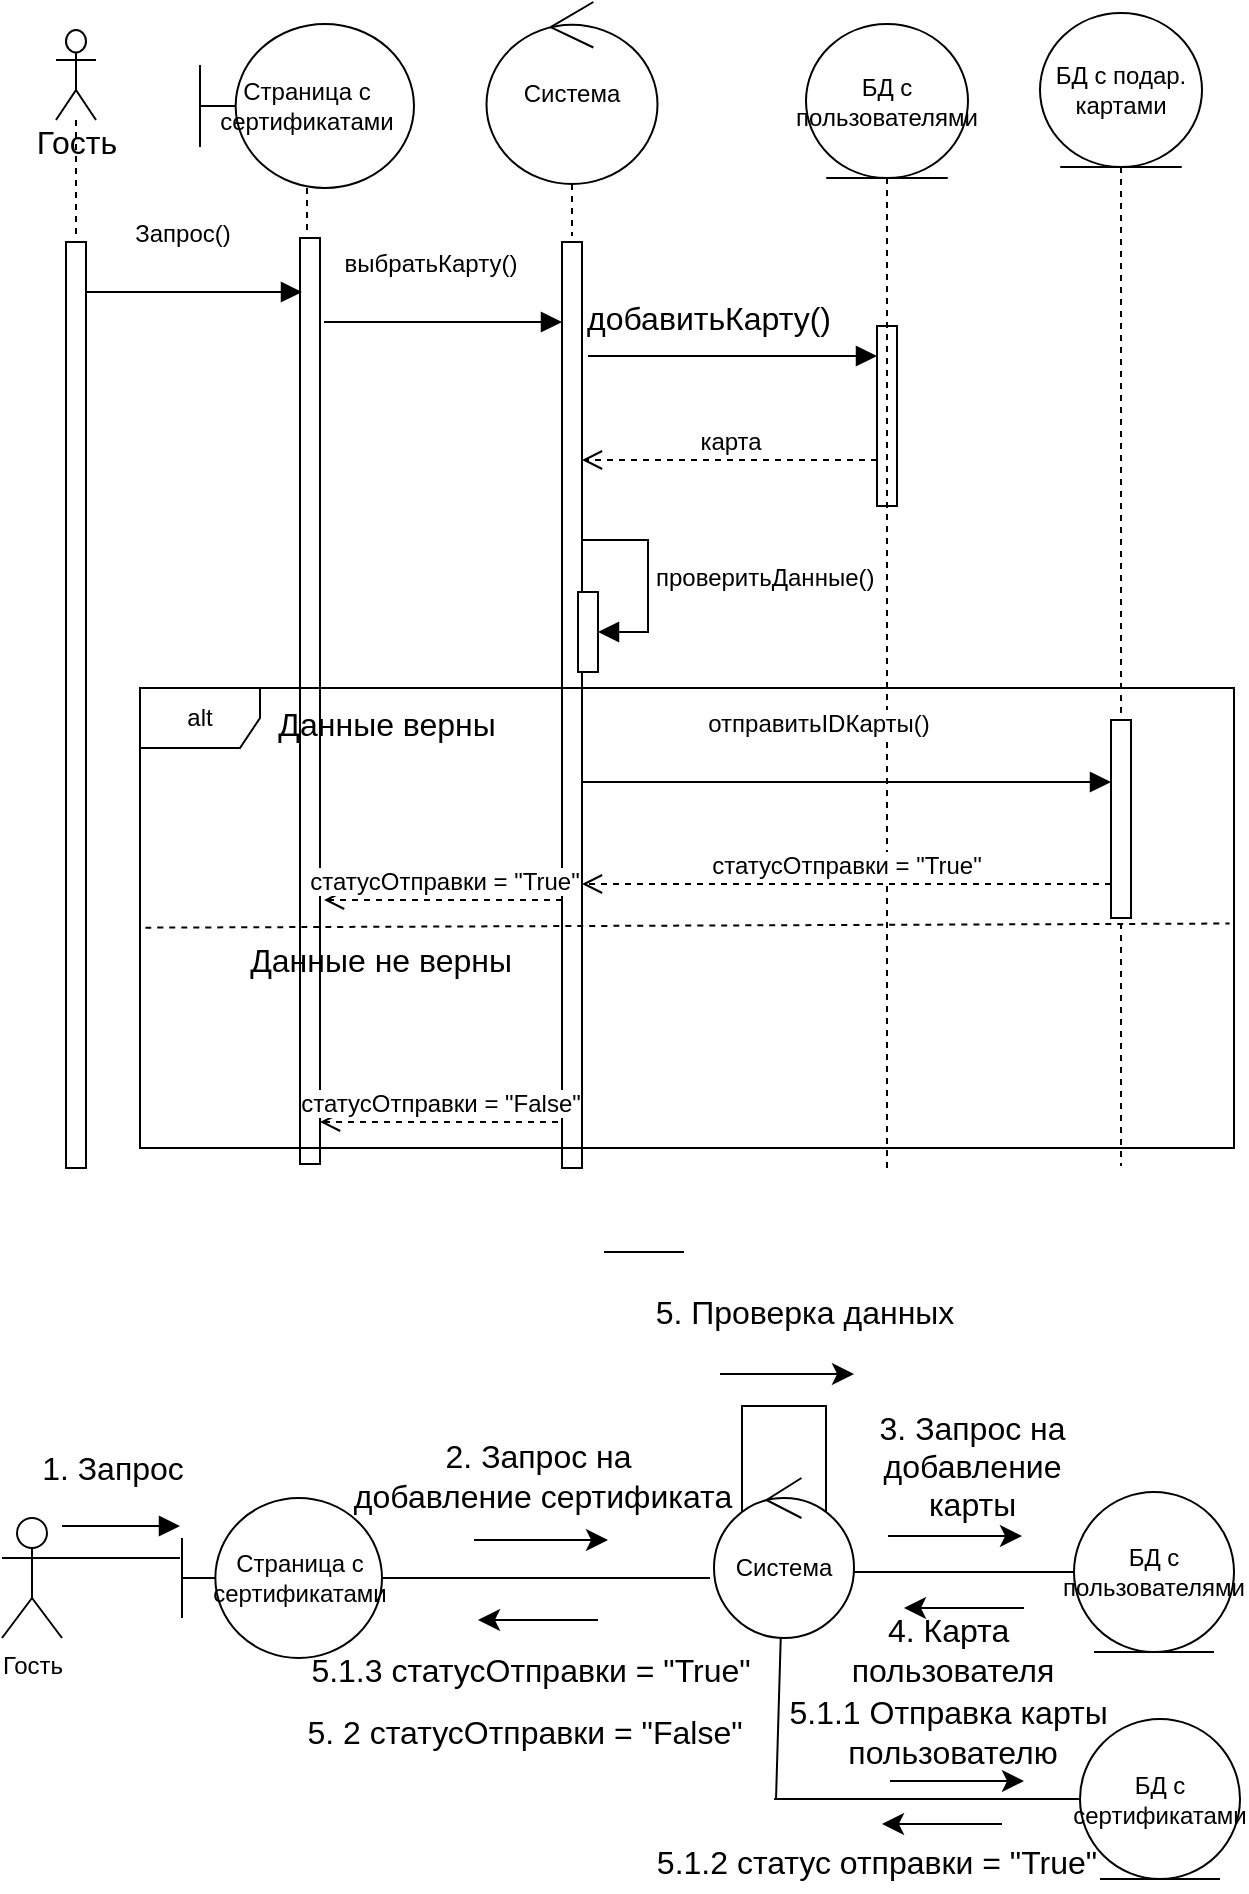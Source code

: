 <mxfile version="26.1.1">
  <diagram name="Страница — 1" id="PAI2GlvYF38sUl3b4HfJ">
    <mxGraphModel dx="2103" dy="2990" grid="0" gridSize="10" guides="1" tooltips="1" connect="1" arrows="1" fold="1" page="0" pageScale="1" pageWidth="827" pageHeight="1169" math="0" shadow="0">
      <root>
        <mxCell id="0" />
        <mxCell id="1" parent="0" />
        <mxCell id="HFBsi6nfILItUUen_1vQ-6" value="" style="html=1;points=[[0,0,0,0,5],[0,1,0,0,-5],[1,0,0,0,5],[1,1,0,0,-5]];perimeter=orthogonalPerimeter;outlineConnect=0;targetShapes=umlLifeline;portConstraint=eastwest;newEdgeStyle={&quot;curved&quot;:0,&quot;rounded&quot;:0};" vertex="1" parent="1">
          <mxGeometry x="-607" y="-883" width="10" height="463" as="geometry" />
        </mxCell>
        <mxCell id="HFBsi6nfILItUUen_1vQ-7" value="" style="html=1;points=[[0,0,0,0,5],[0,1,0,0,-5],[1,0,0,0,5],[1,1,0,0,-5]];perimeter=orthogonalPerimeter;outlineConnect=0;targetShapes=umlLifeline;portConstraint=eastwest;newEdgeStyle={&quot;curved&quot;:0,&quot;rounded&quot;:0};" vertex="1" parent="1">
          <mxGeometry x="-490" y="-885" width="10" height="463" as="geometry" />
        </mxCell>
        <mxCell id="HFBsi6nfILItUUen_1vQ-8" value="" style="html=1;points=[[0,0,0,0,5],[0,1,0,0,-5],[1,0,0,0,5],[1,1,0,0,-5]];perimeter=orthogonalPerimeter;outlineConnect=0;targetShapes=umlLifeline;portConstraint=eastwest;newEdgeStyle={&quot;curved&quot;:0,&quot;rounded&quot;:0};" vertex="1" parent="1">
          <mxGeometry x="-359" y="-883" width="10" height="463" as="geometry" />
        </mxCell>
        <mxCell id="HFBsi6nfILItUUen_1vQ-9" value="" style="html=1;points=[[0,0,0,0,5],[0,1,0,0,-5],[1,0,0,0,5],[1,1,0,0,-5]];perimeter=orthogonalPerimeter;outlineConnect=0;targetShapes=umlLifeline;portConstraint=eastwest;newEdgeStyle={&quot;curved&quot;:0,&quot;rounded&quot;:0};" vertex="1" parent="1">
          <mxGeometry x="-201.5" y="-841" width="10" height="90" as="geometry" />
        </mxCell>
        <mxCell id="HFBsi6nfILItUUen_1vQ-10" value="" style="shape=umlLifeline;perimeter=lifelinePerimeter;whiteSpace=wrap;html=1;container=1;dropTarget=0;collapsible=0;recursiveResize=0;outlineConnect=0;portConstraint=eastwest;newEdgeStyle={&quot;curved&quot;:0,&quot;rounded&quot;:0};participant=umlActor;size=45;" vertex="1" parent="1">
          <mxGeometry x="-612" y="-989" width="20" height="104" as="geometry" />
        </mxCell>
        <mxCell id="HFBsi6nfILItUUen_1vQ-11" value="Страница с сертификатами" style="shape=umlLifeline;perimeter=lifelinePerimeter;whiteSpace=wrap;html=1;container=1;dropTarget=0;collapsible=0;recursiveResize=0;outlineConnect=0;portConstraint=eastwest;newEdgeStyle={&quot;curved&quot;:0,&quot;rounded&quot;:0};participant=umlBoundary;size=82;" vertex="1" parent="1">
          <mxGeometry x="-540" y="-992" width="107" height="104" as="geometry" />
        </mxCell>
        <mxCell id="HFBsi6nfILItUUen_1vQ-12" value="Система" style="shape=umlLifeline;perimeter=lifelinePerimeter;whiteSpace=wrap;html=1;container=1;dropTarget=0;collapsible=0;recursiveResize=0;outlineConnect=0;portConstraint=eastwest;newEdgeStyle={&quot;curved&quot;:0,&quot;rounded&quot;:0};participant=umlControl;size=91;" vertex="1" parent="1">
          <mxGeometry x="-396.75" y="-1003" width="85.5" height="117" as="geometry" />
        </mxCell>
        <mxCell id="HFBsi6nfILItUUen_1vQ-13" value="БД с пользователями" style="shape=umlLifeline;perimeter=lifelinePerimeter;whiteSpace=wrap;html=1;container=1;dropTarget=0;collapsible=0;recursiveResize=0;outlineConnect=0;portConstraint=eastwest;newEdgeStyle={&quot;curved&quot;:0,&quot;rounded&quot;:0};participant=umlEntity;size=77;" vertex="1" parent="1">
          <mxGeometry x="-237" y="-992" width="81" height="573" as="geometry" />
        </mxCell>
        <mxCell id="HFBsi6nfILItUUen_1vQ-14" value="БД с подар.&lt;div&gt;картами&lt;/div&gt;" style="shape=umlLifeline;perimeter=lifelinePerimeter;whiteSpace=wrap;html=1;container=1;dropTarget=0;collapsible=0;recursiveResize=0;outlineConnect=0;portConstraint=eastwest;newEdgeStyle={&quot;curved&quot;:0,&quot;rounded&quot;:0};participant=umlEntity;size=77;" vertex="1" parent="1">
          <mxGeometry x="-120" y="-997.5" width="81" height="576.5" as="geometry" />
        </mxCell>
        <mxCell id="HFBsi6nfILItUUen_1vQ-16" value="" style="html=1;points=[[0,0,0,0,5],[0,1,0,0,-5],[1,0,0,0,5],[1,1,0,0,-5]];perimeter=orthogonalPerimeter;outlineConnect=0;targetShapes=umlLifeline;portConstraint=eastwest;newEdgeStyle={&quot;curved&quot;:0,&quot;rounded&quot;:0};" vertex="1" parent="1">
          <mxGeometry x="-84.5" y="-644" width="10" height="99" as="geometry" />
        </mxCell>
        <mxCell id="HFBsi6nfILItUUen_1vQ-21" value="Запрос()" style="html=1;verticalAlign=bottom;endArrow=block;curved=0;rounded=0;fontSize=12;startSize=8;endSize=8;" edge="1" parent="1">
          <mxGeometry x="-0.111" y="20" width="80" relative="1" as="geometry">
            <mxPoint x="-597" y="-858" as="sourcePoint" />
            <mxPoint x="-489" y="-858" as="targetPoint" />
            <Array as="points" />
            <mxPoint as="offset" />
          </mxGeometry>
        </mxCell>
        <mxCell id="HFBsi6nfILItUUen_1vQ-22" value="выбратьКарту()" style="html=1;verticalAlign=bottom;endArrow=block;curved=0;rounded=0;fontSize=12;startSize=8;endSize=8;" edge="1" parent="1">
          <mxGeometry x="-0.111" y="20" width="80" relative="1" as="geometry">
            <mxPoint x="-478.0" y="-843" as="sourcePoint" />
            <mxPoint x="-359" y="-843" as="targetPoint" />
            <Array as="points" />
            <mxPoint as="offset" />
          </mxGeometry>
        </mxCell>
        <mxCell id="HFBsi6nfILItUUen_1vQ-23" value="" style="html=1;verticalAlign=bottom;endArrow=block;curved=0;rounded=0;fontSize=12;startSize=8;endSize=8;" edge="1" parent="1" target="HFBsi6nfILItUUen_1vQ-9">
          <mxGeometry x="-0.111" y="20" width="80" relative="1" as="geometry">
            <mxPoint x="-346" y="-826.0" as="sourcePoint" />
            <mxPoint x="-212" y="-826.0" as="targetPoint" />
            <Array as="points" />
            <mxPoint as="offset" />
          </mxGeometry>
        </mxCell>
        <mxCell id="HFBsi6nfILItUUen_1vQ-24" value="добавитьКарту()" style="text;html=1;align=center;verticalAlign=middle;resizable=0;points=[];autosize=1;strokeColor=none;fillColor=none;fontSize=16;" vertex="1" parent="1">
          <mxGeometry x="-356.5" y="-860.5" width="140" height="31" as="geometry" />
        </mxCell>
        <mxCell id="HFBsi6nfILItUUen_1vQ-25" value="карта" style="html=1;verticalAlign=bottom;endArrow=open;dashed=1;endSize=8;curved=0;rounded=0;fontSize=12;" edge="1" parent="1">
          <mxGeometry relative="1" as="geometry">
            <mxPoint x="-201.5" y="-774" as="sourcePoint" />
            <mxPoint x="-349" y="-774" as="targetPoint" />
          </mxGeometry>
        </mxCell>
        <mxCell id="HFBsi6nfILItUUen_1vQ-27" value="" style="html=1;points=[[0,0,0,0,5],[0,1,0,0,-5],[1,0,0,0,5],[1,1,0,0,-5]];perimeter=orthogonalPerimeter;outlineConnect=0;targetShapes=umlLifeline;portConstraint=eastwest;newEdgeStyle={&quot;curved&quot;:0,&quot;rounded&quot;:0};" vertex="1" parent="1">
          <mxGeometry x="-351" y="-708" width="10" height="40" as="geometry" />
        </mxCell>
        <mxCell id="HFBsi6nfILItUUen_1vQ-28" value="проверитьДанные()" style="html=1;align=left;spacingLeft=2;endArrow=block;rounded=0;edgeStyle=orthogonalEdgeStyle;curved=0;rounded=0;fontSize=12;startSize=8;endSize=8;" edge="1" target="HFBsi6nfILItUUen_1vQ-27" parent="1" source="HFBsi6nfILItUUen_1vQ-8">
          <mxGeometry relative="1" as="geometry">
            <mxPoint x="-346" y="-728" as="sourcePoint" />
            <Array as="points">
              <mxPoint x="-316" y="-734" />
              <mxPoint x="-316" y="-688" />
            </Array>
          </mxGeometry>
        </mxCell>
        <mxCell id="HFBsi6nfILItUUen_1vQ-29" value="alt" style="shape=umlFrame;whiteSpace=wrap;html=1;pointerEvents=0;" vertex="1" parent="1">
          <mxGeometry x="-570" y="-660" width="547" height="230" as="geometry" />
        </mxCell>
        <mxCell id="HFBsi6nfILItUUen_1vQ-30" value="отправитьIDКарты()" style="html=1;verticalAlign=bottom;endArrow=block;curved=0;rounded=0;fontSize=12;startSize=8;endSize=8;" edge="1" parent="1">
          <mxGeometry x="-0.111" y="20" width="80" relative="1" as="geometry">
            <mxPoint x="-349" y="-613.0" as="sourcePoint" />
            <mxPoint x="-84.5" y="-613.0" as="targetPoint" />
            <Array as="points" />
            <mxPoint as="offset" />
          </mxGeometry>
        </mxCell>
        <mxCell id="HFBsi6nfILItUUen_1vQ-31" value="статусОтправки = &quot;True&quot;" style="html=1;verticalAlign=bottom;endArrow=open;dashed=1;endSize=8;curved=0;rounded=0;fontSize=12;" edge="1" parent="1" source="HFBsi6nfILItUUen_1vQ-16" target="HFBsi6nfILItUUen_1vQ-8">
          <mxGeometry relative="1" as="geometry">
            <mxPoint x="-132.5" y="-563" as="sourcePoint" />
            <mxPoint x="-280" y="-563" as="targetPoint" />
            <Array as="points">
              <mxPoint x="-114" y="-562" />
            </Array>
          </mxGeometry>
        </mxCell>
        <mxCell id="HFBsi6nfILItUUen_1vQ-32" value="" style="endArrow=none;dashed=1;html=1;rounded=0;fontSize=12;startSize=8;endSize=8;curved=1;exitX=0.005;exitY=0.521;exitDx=0;exitDy=0;exitPerimeter=0;entryX=0.996;entryY=0.512;entryDx=0;entryDy=0;entryPerimeter=0;" edge="1" parent="1" source="HFBsi6nfILItUUen_1vQ-29" target="HFBsi6nfILItUUen_1vQ-29">
          <mxGeometry width="50" height="50" relative="1" as="geometry">
            <mxPoint x="-312" y="-628" as="sourcePoint" />
            <mxPoint x="-262" y="-678" as="targetPoint" />
          </mxGeometry>
        </mxCell>
        <mxCell id="HFBsi6nfILItUUen_1vQ-33" value="Данные верны" style="text;html=1;align=center;verticalAlign=middle;resizable=0;points=[];autosize=1;strokeColor=none;fillColor=none;fontSize=16;" vertex="1" parent="1">
          <mxGeometry x="-511" y="-658" width="127" height="31" as="geometry" />
        </mxCell>
        <mxCell id="HFBsi6nfILItUUen_1vQ-34" value="Данные не верны" style="text;html=1;align=center;verticalAlign=middle;resizable=0;points=[];autosize=1;strokeColor=none;fillColor=none;fontSize=16;" vertex="1" parent="1">
          <mxGeometry x="-525" y="-540" width="149" height="31" as="geometry" />
        </mxCell>
        <mxCell id="HFBsi6nfILItUUen_1vQ-36" value="статусОтправки = &quot;True&quot;" style="html=1;verticalAlign=bottom;endArrow=open;dashed=1;endSize=8;curved=0;rounded=0;fontSize=12;" edge="1" parent="1">
          <mxGeometry relative="1" as="geometry">
            <mxPoint x="-359" y="-554" as="sourcePoint" />
            <mxPoint x="-478.0" y="-554.0" as="targetPoint" />
          </mxGeometry>
        </mxCell>
        <mxCell id="HFBsi6nfILItUUen_1vQ-37" value="статусОтправки = &quot;False&quot;" style="html=1;verticalAlign=bottom;endArrow=open;dashed=1;endSize=8;curved=0;rounded=0;fontSize=12;" edge="1" parent="1">
          <mxGeometry relative="1" as="geometry">
            <mxPoint x="-361" y="-443" as="sourcePoint" />
            <mxPoint x="-480.0" y="-443.0" as="targetPoint" />
          </mxGeometry>
        </mxCell>
        <mxCell id="HFBsi6nfILItUUen_1vQ-39" value="Гость" style="text;html=1;align=center;verticalAlign=middle;resizable=0;points=[];autosize=1;strokeColor=none;fillColor=none;fontSize=16;" vertex="1" parent="1">
          <mxGeometry x="-631" y="-949" width="58" height="31" as="geometry" />
        </mxCell>
        <mxCell id="HFBsi6nfILItUUen_1vQ-40" value="Гость" style="shape=umlActor;verticalLabelPosition=bottom;verticalAlign=top;html=1;" vertex="1" parent="1">
          <mxGeometry x="-639" y="-245" width="30" height="60" as="geometry" />
        </mxCell>
        <mxCell id="HFBsi6nfILItUUen_1vQ-41" value="Страница с сертификатами" style="shape=umlBoundary;whiteSpace=wrap;html=1;" vertex="1" parent="1">
          <mxGeometry x="-549" y="-255" width="100" height="80" as="geometry" />
        </mxCell>
        <mxCell id="HFBsi6nfILItUUen_1vQ-43" value="БД с пользователями" style="ellipse;shape=umlEntity;whiteSpace=wrap;html=1;" vertex="1" parent="1">
          <mxGeometry x="-103" y="-258" width="80" height="80" as="geometry" />
        </mxCell>
        <mxCell id="HFBsi6nfILItUUen_1vQ-45" value="" style="line;strokeWidth=1;fillColor=none;align=left;verticalAlign=middle;spacingTop=-1;spacingLeft=3;spacingRight=3;rotatable=0;labelPosition=right;points=[];portConstraint=eastwest;strokeColor=inherit;" vertex="1" parent="1">
          <mxGeometry x="-617" y="-229" width="67" height="8" as="geometry" />
        </mxCell>
        <mxCell id="HFBsi6nfILItUUen_1vQ-50" value="" style="html=1;verticalAlign=bottom;endArrow=block;curved=0;rounded=0;fontSize=12;startSize=8;endSize=8;" edge="1" parent="1">
          <mxGeometry x="0.017" y="19" width="80" relative="1" as="geometry">
            <mxPoint x="-609" y="-241" as="sourcePoint" />
            <mxPoint x="-550" y="-241" as="targetPoint" />
            <mxPoint x="1" as="offset" />
          </mxGeometry>
        </mxCell>
        <mxCell id="HFBsi6nfILItUUen_1vQ-52" value="" style="line;strokeWidth=1;fillColor=none;align=left;verticalAlign=middle;spacingTop=-1;spacingLeft=3;spacingRight=3;rotatable=0;labelPosition=right;points=[];portConstraint=eastwest;strokeColor=inherit;" vertex="1" parent="1">
          <mxGeometry x="-449" y="-219" width="164" height="8" as="geometry" />
        </mxCell>
        <mxCell id="HFBsi6nfILItUUen_1vQ-53" value="" style="edgeStyle=none;orthogonalLoop=1;jettySize=auto;html=1;rounded=0;fontSize=12;startSize=8;endSize=8;curved=1;" edge="1" parent="1">
          <mxGeometry width="140" relative="1" as="geometry">
            <mxPoint x="-403" y="-234" as="sourcePoint" />
            <mxPoint x="-336" y="-234" as="targetPoint" />
            <Array as="points" />
          </mxGeometry>
        </mxCell>
        <mxCell id="HFBsi6nfILItUUen_1vQ-57" value="2. Запрос на&amp;nbsp;&lt;div&gt;добавление сертификата&lt;/div&gt;" style="text;html=1;align=center;verticalAlign=middle;resizable=0;points=[];autosize=1;strokeColor=none;fillColor=none;fontSize=16;" vertex="1" parent="1">
          <mxGeometry x="-473" y="-291" width="207" height="50" as="geometry" />
        </mxCell>
        <mxCell id="HFBsi6nfILItUUen_1vQ-58" value="1. Запрос" style="text;html=1;align=center;verticalAlign=middle;resizable=0;points=[];autosize=1;strokeColor=none;fillColor=none;fontSize=16;" vertex="1" parent="1">
          <mxGeometry x="-629" y="-286" width="89" height="31" as="geometry" />
        </mxCell>
        <mxCell id="HFBsi6nfILItUUen_1vQ-59" value="" style="edgeStyle=none;orthogonalLoop=1;jettySize=auto;html=1;rounded=0;fontSize=12;startSize=8;endSize=8;curved=1;" edge="1" parent="1">
          <mxGeometry width="140" relative="1" as="geometry">
            <mxPoint x="-341" y="-194" as="sourcePoint" />
            <mxPoint x="-401" y="-194" as="targetPoint" />
            <Array as="points" />
          </mxGeometry>
        </mxCell>
        <mxCell id="HFBsi6nfILItUUen_1vQ-60" value="5.1.3 статусОтправки = &quot;True&quot;" style="text;html=1;align=center;verticalAlign=middle;resizable=0;points=[];autosize=1;strokeColor=none;fillColor=none;fontSize=16;" vertex="1" parent="1">
          <mxGeometry x="-494" y="-185" width="238" height="31" as="geometry" />
        </mxCell>
        <mxCell id="HFBsi6nfILItUUen_1vQ-62" value="5. 2 статусОтправки = &quot;False&quot;" style="text;html=1;align=center;verticalAlign=middle;resizable=0;points=[];autosize=1;strokeColor=none;fillColor=none;fontSize=16;" vertex="1" parent="1">
          <mxGeometry x="-496" y="-154" width="236" height="31" as="geometry" />
        </mxCell>
        <mxCell id="HFBsi6nfILItUUen_1vQ-63" value="" style="rounded=0;whiteSpace=wrap;html=1;" vertex="1" parent="1">
          <mxGeometry x="-269" y="-301" width="42" height="60" as="geometry" />
        </mxCell>
        <mxCell id="HFBsi6nfILItUUen_1vQ-66" value="" style="edgeStyle=none;orthogonalLoop=1;jettySize=auto;html=1;rounded=0;fontSize=12;startSize=8;endSize=8;curved=1;" edge="1" parent="1">
          <mxGeometry width="140" relative="1" as="geometry">
            <mxPoint x="-280" y="-317" as="sourcePoint" />
            <mxPoint x="-213" y="-317" as="targetPoint" />
            <Array as="points" />
          </mxGeometry>
        </mxCell>
        <mxCell id="HFBsi6nfILItUUen_1vQ-67" value="5. Проверка данных" style="text;html=1;align=center;verticalAlign=middle;resizable=0;points=[];autosize=1;strokeColor=none;fillColor=none;fontSize=16;" vertex="1" parent="1">
          <mxGeometry x="-321.5" y="-363.5" width="167" height="31" as="geometry" />
        </mxCell>
        <mxCell id="HFBsi6nfILItUUen_1vQ-68" value="" style="line;strokeWidth=1;fillColor=none;align=left;verticalAlign=middle;spacingTop=-1;spacingLeft=3;spacingRight=3;rotatable=0;labelPosition=right;points=[];portConstraint=eastwest;strokeColor=inherit;" vertex="1" parent="1">
          <mxGeometry x="-213" y="-222" width="110" height="8" as="geometry" />
        </mxCell>
        <mxCell id="HFBsi6nfILItUUen_1vQ-69" value="" style="edgeStyle=none;orthogonalLoop=1;jettySize=auto;html=1;rounded=0;fontSize=12;startSize=8;endSize=8;curved=1;" edge="1" parent="1">
          <mxGeometry width="140" relative="1" as="geometry">
            <mxPoint x="-196" y="-236" as="sourcePoint" />
            <mxPoint x="-129" y="-236" as="targetPoint" />
            <Array as="points" />
          </mxGeometry>
        </mxCell>
        <mxCell id="HFBsi6nfILItUUen_1vQ-70" value="3. Запрос на&amp;nbsp;&lt;div&gt;добавление&amp;nbsp;&lt;/div&gt;&lt;div&gt;карты&amp;nbsp;&lt;/div&gt;" style="text;html=1;align=center;verticalAlign=middle;resizable=0;points=[];autosize=1;strokeColor=none;fillColor=none;fontSize=16;" vertex="1" parent="1">
          <mxGeometry x="-210" y="-306" width="115" height="70" as="geometry" />
        </mxCell>
        <mxCell id="HFBsi6nfILItUUen_1vQ-71" value="" style="edgeStyle=none;orthogonalLoop=1;jettySize=auto;html=1;rounded=0;fontSize=12;startSize=8;endSize=8;curved=1;" edge="1" parent="1">
          <mxGeometry width="140" relative="1" as="geometry">
            <mxPoint x="-128" y="-200" as="sourcePoint" />
            <mxPoint x="-188" y="-200" as="targetPoint" />
            <Array as="points" />
          </mxGeometry>
        </mxCell>
        <mxCell id="HFBsi6nfILItUUen_1vQ-72" value="4. Карта&amp;nbsp;&lt;div&gt;пользователя&lt;/div&gt;" style="text;html=1;align=center;verticalAlign=middle;resizable=0;points=[];autosize=1;strokeColor=none;fillColor=none;fontSize=16;" vertex="1" parent="1">
          <mxGeometry x="-224" y="-204" width="119" height="50" as="geometry" />
        </mxCell>
        <mxCell id="HFBsi6nfILItUUen_1vQ-77" value="БД с сертификатами" style="ellipse;shape=umlEntity;whiteSpace=wrap;html=1;" vertex="1" parent="1">
          <mxGeometry x="-100" y="-144.5" width="80" height="80" as="geometry" />
        </mxCell>
        <mxCell id="HFBsi6nfILItUUen_1vQ-79" value="" style="line;strokeWidth=1;fillColor=none;align=left;verticalAlign=middle;spacingTop=-1;spacingLeft=3;spacingRight=3;rotatable=0;labelPosition=right;points=[];portConstraint=eastwest;strokeColor=inherit;" vertex="1" parent="1">
          <mxGeometry x="-253" y="-108.5" width="153" height="8" as="geometry" />
        </mxCell>
        <mxCell id="HFBsi6nfILItUUen_1vQ-80" value="" style="line;strokeWidth=1;fillColor=none;align=left;verticalAlign=middle;spacingTop=-1;spacingLeft=3;spacingRight=3;rotatable=0;labelPosition=right;points=[];portConstraint=eastwest;strokeColor=inherit;" vertex="1" parent="1">
          <mxGeometry x="-338" y="-382" width="40" height="8" as="geometry" />
        </mxCell>
        <mxCell id="HFBsi6nfILItUUen_1vQ-83" value="" style="endArrow=classic;html=1;rounded=0;fontSize=12;startSize=8;endSize=8;curved=1;entryX=0.5;entryY=1;entryDx=0;entryDy=0;" edge="1" parent="1" target="HFBsi6nfILItUUen_1vQ-63">
          <mxGeometry width="50" height="50" relative="1" as="geometry">
            <mxPoint x="-252" y="-104" as="sourcePoint" />
            <mxPoint x="-251.5" y="-178" as="targetPoint" />
          </mxGeometry>
        </mxCell>
        <mxCell id="HFBsi6nfILItUUen_1vQ-85" value="Система" style="ellipse;shape=umlControl;whiteSpace=wrap;html=1;" vertex="1" parent="1">
          <mxGeometry x="-283" y="-265" width="70" height="80" as="geometry" />
        </mxCell>
        <mxCell id="HFBsi6nfILItUUen_1vQ-86" value="5.1.1 Отправка карты&amp;nbsp;&lt;div&gt;пользователю&lt;/div&gt;" style="text;html=1;align=center;verticalAlign=middle;resizable=0;points=[];autosize=1;strokeColor=none;fillColor=none;fontSize=16;" vertex="1" parent="1">
          <mxGeometry x="-255.5" y="-163.5" width="182" height="50" as="geometry" />
        </mxCell>
        <mxCell id="HFBsi6nfILItUUen_1vQ-87" value="" style="edgeStyle=none;orthogonalLoop=1;jettySize=auto;html=1;rounded=0;fontSize=12;startSize=8;endSize=8;curved=1;" edge="1" parent="1">
          <mxGeometry width="140" relative="1" as="geometry">
            <mxPoint x="-195" y="-113.5" as="sourcePoint" />
            <mxPoint x="-128" y="-113.5" as="targetPoint" />
            <Array as="points" />
          </mxGeometry>
        </mxCell>
        <mxCell id="HFBsi6nfILItUUen_1vQ-88" value="" style="edgeStyle=none;orthogonalLoop=1;jettySize=auto;html=1;rounded=0;fontSize=12;startSize=8;endSize=8;curved=1;" edge="1" parent="1">
          <mxGeometry width="140" relative="1" as="geometry">
            <mxPoint x="-139" y="-92" as="sourcePoint" />
            <mxPoint x="-199" y="-92" as="targetPoint" />
            <Array as="points" />
          </mxGeometry>
        </mxCell>
        <mxCell id="HFBsi6nfILItUUen_1vQ-89" value="5.1.2 статус отправки = &quot;True&quot;" style="text;html=1;align=center;verticalAlign=middle;resizable=0;points=[];autosize=1;strokeColor=none;fillColor=none;fontSize=16;" vertex="1" parent="1">
          <mxGeometry x="-321.5" y="-89" width="238" height="31" as="geometry" />
        </mxCell>
      </root>
    </mxGraphModel>
  </diagram>
</mxfile>
